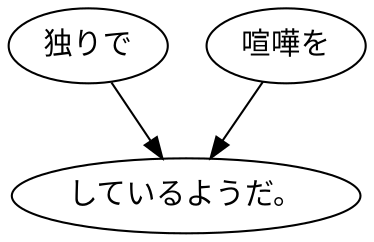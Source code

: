 digraph graph503 {
	node0 [label="独りで"];
	node1 [label="喧嘩を"];
	node2 [label="しているようだ。"];
	node0 -> node2;
	node1 -> node2;
}
